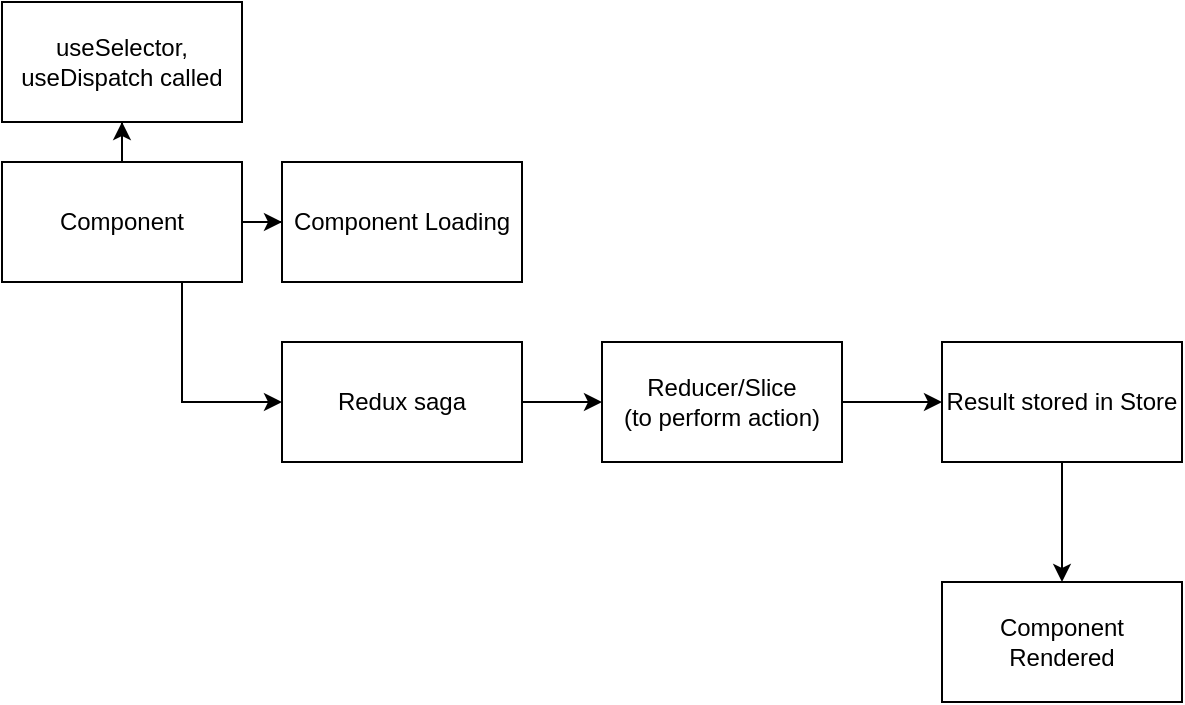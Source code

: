 <mxfile version="20.8.15" type="device"><diagram name="Page-1" id="OqLJ3NwWG039iwV-5D7c"><mxGraphModel dx="836" dy="486" grid="1" gridSize="10" guides="1" tooltips="1" connect="1" arrows="1" fold="1" page="1" pageScale="1" pageWidth="850" pageHeight="1100" math="0" shadow="0"><root><mxCell id="0"/><mxCell id="1" parent="0"/><mxCell id="6igt1ovy89IR2XnxMCuL-3" value="" style="edgeStyle=orthogonalEdgeStyle;rounded=0;orthogonalLoop=1;jettySize=auto;html=1;" edge="1" parent="1" source="6igt1ovy89IR2XnxMCuL-1" target="6igt1ovy89IR2XnxMCuL-2"><mxGeometry relative="1" as="geometry"/></mxCell><mxCell id="6igt1ovy89IR2XnxMCuL-6" style="edgeStyle=orthogonalEdgeStyle;rounded=0;orthogonalLoop=1;jettySize=auto;html=1;exitX=0.75;exitY=1;exitDx=0;exitDy=0;entryX=0;entryY=0.5;entryDx=0;entryDy=0;" edge="1" parent="1" source="6igt1ovy89IR2XnxMCuL-1" target="6igt1ovy89IR2XnxMCuL-5"><mxGeometry relative="1" as="geometry"/></mxCell><mxCell id="6igt1ovy89IR2XnxMCuL-9" value="" style="edgeStyle=orthogonalEdgeStyle;rounded=0;orthogonalLoop=1;jettySize=auto;html=1;" edge="1" parent="1" source="6igt1ovy89IR2XnxMCuL-1" target="6igt1ovy89IR2XnxMCuL-4"><mxGeometry relative="1" as="geometry"/></mxCell><mxCell id="6igt1ovy89IR2XnxMCuL-1" value="Component" style="rounded=0;whiteSpace=wrap;html=1;" vertex="1" parent="1"><mxGeometry x="140" y="100" width="120" height="60" as="geometry"/></mxCell><mxCell id="6igt1ovy89IR2XnxMCuL-2" value="useSelector, useDispatch called" style="rounded=0;whiteSpace=wrap;html=1;" vertex="1" parent="1"><mxGeometry x="140" y="20" width="120" height="60" as="geometry"/></mxCell><mxCell id="6igt1ovy89IR2XnxMCuL-4" value="Component Loading" style="rounded=0;whiteSpace=wrap;html=1;" vertex="1" parent="1"><mxGeometry x="280" y="100" width="120" height="60" as="geometry"/></mxCell><mxCell id="6igt1ovy89IR2XnxMCuL-8" value="" style="edgeStyle=orthogonalEdgeStyle;rounded=0;orthogonalLoop=1;jettySize=auto;html=1;" edge="1" parent="1" source="6igt1ovy89IR2XnxMCuL-5" target="6igt1ovy89IR2XnxMCuL-7"><mxGeometry relative="1" as="geometry"/></mxCell><mxCell id="6igt1ovy89IR2XnxMCuL-5" value="Redux saga" style="rounded=0;whiteSpace=wrap;html=1;" vertex="1" parent="1"><mxGeometry x="280" y="190" width="120" height="60" as="geometry"/></mxCell><mxCell id="6igt1ovy89IR2XnxMCuL-11" value="" style="edgeStyle=orthogonalEdgeStyle;rounded=0;orthogonalLoop=1;jettySize=auto;html=1;" edge="1" parent="1" source="6igt1ovy89IR2XnxMCuL-7" target="6igt1ovy89IR2XnxMCuL-10"><mxGeometry relative="1" as="geometry"/></mxCell><mxCell id="6igt1ovy89IR2XnxMCuL-7" value="Reducer/Slice&lt;br&gt;(to perform action)" style="rounded=0;whiteSpace=wrap;html=1;" vertex="1" parent="1"><mxGeometry x="440" y="190" width="120" height="60" as="geometry"/></mxCell><mxCell id="6igt1ovy89IR2XnxMCuL-14" value="" style="edgeStyle=orthogonalEdgeStyle;rounded=0;orthogonalLoop=1;jettySize=auto;html=1;" edge="1" parent="1" source="6igt1ovy89IR2XnxMCuL-10" target="6igt1ovy89IR2XnxMCuL-13"><mxGeometry relative="1" as="geometry"/></mxCell><mxCell id="6igt1ovy89IR2XnxMCuL-10" value="Result stored in Store" style="whiteSpace=wrap;html=1;rounded=0;" vertex="1" parent="1"><mxGeometry x="610" y="190" width="120" height="60" as="geometry"/></mxCell><mxCell id="6igt1ovy89IR2XnxMCuL-13" value="Component Rendered" style="whiteSpace=wrap;html=1;rounded=0;" vertex="1" parent="1"><mxGeometry x="610" y="310" width="120" height="60" as="geometry"/></mxCell></root></mxGraphModel></diagram></mxfile>